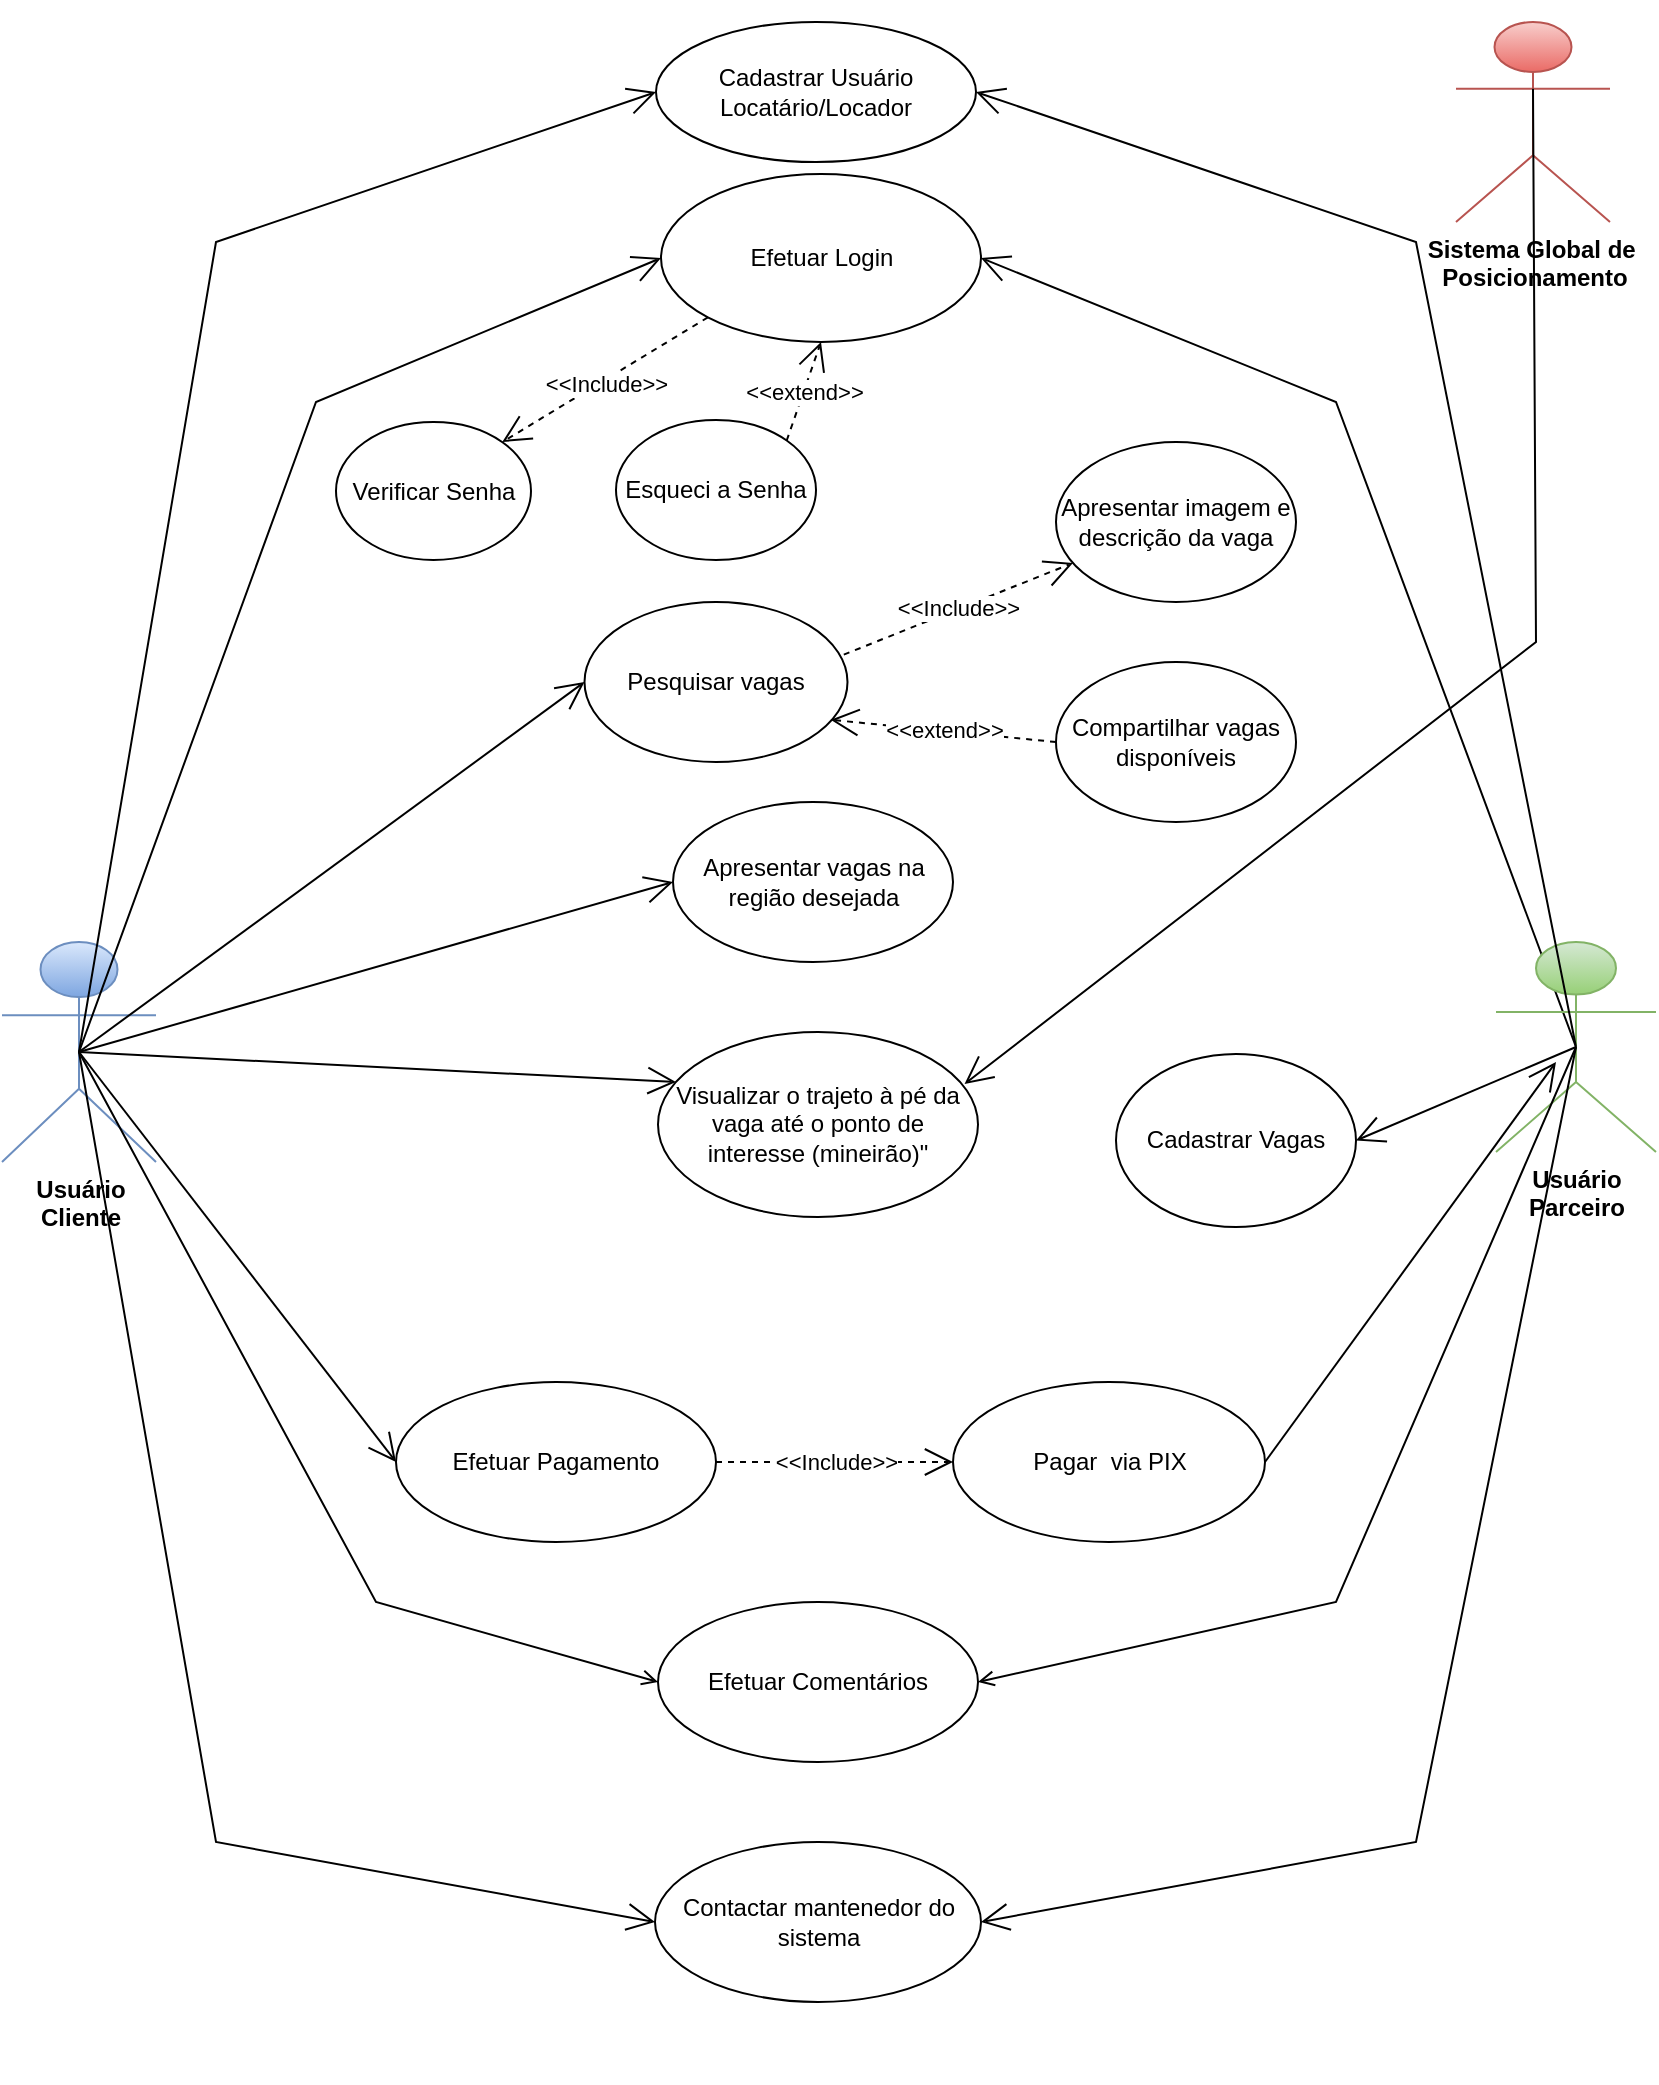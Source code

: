 <mxfile version="21.7.5" type="github">
  <diagram name="Página-1" id="OqUmhLXzAGNoVV07hsoO">
    <mxGraphModel dx="1811" dy="662" grid="1" gridSize="10" guides="1" tooltips="1" connect="1" arrows="1" fold="1" page="1" pageScale="1" pageWidth="827" pageHeight="1169" math="0" shadow="0">
      <root>
        <mxCell id="0" />
        <mxCell id="1" parent="0" />
        <mxCell id="7VLa77z8znclignIy_Kp-3" value="" style="swimlane;startSize=0;swimlaneLine=1;opacity=0;" parent="1" vertex="1">
          <mxGeometry x="-760" width="680" height="1040" as="geometry" />
        </mxCell>
        <mxCell id="7VLa77z8znclignIy_Kp-6" value="Apresentar vagas na região desejada" style="ellipse;whiteSpace=wrap;html=1;" parent="7VLa77z8znclignIy_Kp-3" vertex="1">
          <mxGeometry x="268.5" y="400" width="140" height="80" as="geometry" />
        </mxCell>
        <mxCell id="7VLa77z8znclignIy_Kp-8" value="Visualizar o trajeto à pé da vaga até o ponto de interesse (mineirão)&quot;" style="ellipse;whiteSpace=wrap;html=1;" parent="7VLa77z8znclignIy_Kp-3" vertex="1">
          <mxGeometry x="261" y="515" width="160" height="92.5" as="geometry" />
        </mxCell>
        <mxCell id="7VLa77z8znclignIy_Kp-7" value="Apresentar imagem e descrição da vaga" style="ellipse;whiteSpace=wrap;html=1;" parent="7VLa77z8znclignIy_Kp-3" vertex="1">
          <mxGeometry x="460" y="220" width="120" height="80" as="geometry" />
        </mxCell>
        <mxCell id="7VLa77z8znclignIy_Kp-11" value="Cadastrar Usuário&lt;br&gt;Locatário/Locador" style="ellipse;whiteSpace=wrap;html=1;" parent="7VLa77z8znclignIy_Kp-3" vertex="1">
          <mxGeometry x="260" y="10" width="160" height="70" as="geometry" />
        </mxCell>
        <mxCell id="7VLa77z8znclignIy_Kp-13" value="Contactar mantenedor do sistema" style="ellipse;whiteSpace=wrap;html=1;" parent="7VLa77z8znclignIy_Kp-3" vertex="1">
          <mxGeometry x="259.5" y="920" width="163" height="80" as="geometry" />
        </mxCell>
        <mxCell id="7VLa77z8znclignIy_Kp-16" value="Efetuar Pagamento" style="ellipse;whiteSpace=wrap;html=1;" parent="7VLa77z8znclignIy_Kp-3" vertex="1">
          <mxGeometry x="130" y="690" width="160" height="80" as="geometry" />
        </mxCell>
        <mxCell id="7VLa77z8znclignIy_Kp-19" value="Efetuar Login" style="ellipse;whiteSpace=wrap;html=1;" parent="7VLa77z8znclignIy_Kp-3" vertex="1">
          <mxGeometry x="262.5" y="86" width="160" height="84" as="geometry" />
        </mxCell>
        <mxCell id="7VLa77z8znclignIy_Kp-18" value="Compartilhar vagas disponíveis" style="ellipse;whiteSpace=wrap;html=1;" parent="7VLa77z8znclignIy_Kp-3" vertex="1">
          <mxGeometry x="460" y="330" width="120" height="80" as="geometry" />
        </mxCell>
        <mxCell id="7VLa77z8znclignIy_Kp-17" value="Cadastrar Vagas" style="ellipse;whiteSpace=wrap;html=1;" parent="7VLa77z8znclignIy_Kp-3" vertex="1">
          <mxGeometry x="490" y="526" width="120" height="86.5" as="geometry" />
        </mxCell>
        <mxCell id="7VLa77z8znclignIy_Kp-15" value="Pagar&amp;nbsp; via PIX" style="ellipse;whiteSpace=wrap;html=1;" parent="7VLa77z8znclignIy_Kp-3" vertex="1">
          <mxGeometry x="408.5" y="690" width="156" height="80" as="geometry" />
        </mxCell>
        <mxCell id="7VLa77z8znclignIy_Kp-14" value="Efetuar Comentários" style="ellipse;whiteSpace=wrap;html=1;" parent="7VLa77z8znclignIy_Kp-3" vertex="1">
          <mxGeometry x="261" y="800" width="160" height="80" as="geometry" />
        </mxCell>
        <mxCell id="7VLa77z8znclignIy_Kp-12" value="Pesquisar vagas" style="ellipse;whiteSpace=wrap;html=1;" parent="7VLa77z8znclignIy_Kp-3" vertex="1">
          <mxGeometry x="224.25" y="300" width="131.5" height="80" as="geometry" />
        </mxCell>
        <mxCell id="7VLa77z8znclignIy_Kp-46" value="&amp;lt;&amp;lt;Include&amp;gt;&amp;gt;" style="endArrow=open;endSize=12;dashed=1;html=1;rounded=0;exitX=1;exitY=0.5;exitDx=0;exitDy=0;entryX=0;entryY=0.5;entryDx=0;entryDy=0;" parent="7VLa77z8znclignIy_Kp-3" source="7VLa77z8znclignIy_Kp-16" target="7VLa77z8znclignIy_Kp-15" edge="1">
          <mxGeometry width="160" relative="1" as="geometry">
            <mxPoint x="180" y="560" as="sourcePoint" />
            <mxPoint x="340" y="560" as="targetPoint" />
          </mxGeometry>
        </mxCell>
        <mxCell id="7VLa77z8znclignIy_Kp-47" value="&amp;lt;&amp;lt;Include&amp;gt;&amp;gt;" style="endArrow=open;endSize=12;dashed=1;html=1;rounded=0;exitX=0.986;exitY=0.329;exitDx=0;exitDy=0;exitPerimeter=0;" parent="7VLa77z8znclignIy_Kp-3" source="7VLa77z8znclignIy_Kp-12" target="7VLa77z8znclignIy_Kp-7" edge="1">
          <mxGeometry width="160" relative="1" as="geometry">
            <mxPoint x="170" y="160" as="sourcePoint" />
            <mxPoint x="376" y="165" as="targetPoint" />
          </mxGeometry>
        </mxCell>
        <mxCell id="7VLa77z8znclignIy_Kp-50" value="&amp;lt;&amp;lt;extend&amp;gt;&amp;gt;" style="endArrow=open;endSize=12;dashed=1;html=1;rounded=0;exitX=0;exitY=0.5;exitDx=0;exitDy=0;entryX=0.936;entryY=0.736;entryDx=0;entryDy=0;entryPerimeter=0;" parent="7VLa77z8znclignIy_Kp-3" source="7VLa77z8znclignIy_Kp-18" target="7VLa77z8znclignIy_Kp-12" edge="1">
          <mxGeometry width="160" relative="1" as="geometry">
            <mxPoint x="170" y="260" as="sourcePoint" />
            <mxPoint x="240" y="320" as="targetPoint" />
          </mxGeometry>
        </mxCell>
        <mxCell id="8" value="Esqueci a Senha" style="ellipse;whiteSpace=wrap;html=1;" parent="7VLa77z8znclignIy_Kp-3" vertex="1">
          <mxGeometry x="240" y="209" width="100" height="70" as="geometry" />
        </mxCell>
        <mxCell id="9" value="Verificar Senha" style="ellipse;whiteSpace=wrap;html=1;" parent="7VLa77z8znclignIy_Kp-3" vertex="1">
          <mxGeometry x="100" y="210" width="97.5" height="69" as="geometry" />
        </mxCell>
        <mxCell id="10" value="&amp;lt;&amp;lt;Include&amp;gt;&amp;gt;" style="endArrow=open;endSize=12;dashed=1;html=1;rounded=0;entryX=1;entryY=0;entryDx=0;entryDy=0;exitX=0;exitY=1;exitDx=0;exitDy=0;" parent="7VLa77z8znclignIy_Kp-3" source="7VLa77z8znclignIy_Kp-19" target="9" edge="1">
          <mxGeometry x="0.011" y="2" width="160" relative="1" as="geometry">
            <mxPoint x="230" y="170" as="sourcePoint" />
            <mxPoint x="220" y="200" as="targetPoint" />
            <mxPoint as="offset" />
          </mxGeometry>
        </mxCell>
        <mxCell id="11" value="&amp;lt;&amp;lt;extend&amp;gt;&amp;gt;" style="endArrow=open;endSize=12;dashed=1;html=1;rounded=0;exitX=1;exitY=0;exitDx=0;exitDy=0;entryX=0.5;entryY=1;entryDx=0;entryDy=0;" parent="7VLa77z8znclignIy_Kp-3" source="8" target="7VLa77z8znclignIy_Kp-19" edge="1">
          <mxGeometry width="160" relative="1" as="geometry">
            <mxPoint x="400" y="175.12" as="sourcePoint" />
            <mxPoint x="312.32" y="204.0" as="targetPoint" />
          </mxGeometry>
        </mxCell>
        <mxCell id="7VLa77z8znclignIy_Kp-4" value="Usuário &lt;br&gt;Cliente" style="shape=umlActor;verticalLabelPosition=bottom;verticalAlign=top;html=1;outlineConnect=0;fillColor=#dae8fc;strokeColor=#6c8ebf;fontStyle=1;gradientColor=#7ea6e0;" parent="1" vertex="1">
          <mxGeometry x="-827" y="470" width="77" height="110" as="geometry" />
        </mxCell>
        <mxCell id="7VLa77z8znclignIy_Kp-10" value="&lt;b&gt;Sistema Global de&amp;nbsp;&lt;br&gt;Posicionamento&lt;/b&gt;" style="shape=umlActor;verticalLabelPosition=bottom;verticalAlign=top;html=1;fillColor=#f8cecc;strokeColor=#b85450;gradientColor=#ea6b66;" parent="1" vertex="1">
          <mxGeometry x="-100" y="10" width="77" height="100" as="geometry" />
        </mxCell>
        <mxCell id="7VLa77z8znclignIy_Kp-27" value="" style="endArrow=open;endFill=1;endSize=12;html=1;rounded=0;exitX=0.5;exitY=0.5;exitDx=0;exitDy=0;exitPerimeter=0;entryX=0;entryY=0.5;entryDx=0;entryDy=0;" parent="1" source="7VLa77z8znclignIy_Kp-4" target="7VLa77z8znclignIy_Kp-11" edge="1">
          <mxGeometry width="160" relative="1" as="geometry">
            <mxPoint x="70" y="462.14" as="sourcePoint" />
            <mxPoint x="245.008" y="200.004" as="targetPoint" />
            <Array as="points">
              <mxPoint x="-720" y="120" />
            </Array>
          </mxGeometry>
        </mxCell>
        <mxCell id="7VLa77z8znclignIy_Kp-29" value="" style="endArrow=open;endFill=1;endSize=12;html=1;rounded=0;entryX=0;entryY=0.5;entryDx=0;entryDy=0;exitX=0.5;exitY=0.5;exitDx=0;exitDy=0;exitPerimeter=0;" parent="1" source="7VLa77z8znclignIy_Kp-4" target="7VLa77z8znclignIy_Kp-19" edge="1">
          <mxGeometry width="160" relative="1" as="geometry">
            <mxPoint x="300" y="330" as="sourcePoint" />
            <mxPoint x="300" y="275" as="targetPoint" />
            <Array as="points">
              <mxPoint x="-670" y="200" />
            </Array>
          </mxGeometry>
        </mxCell>
        <mxCell id="7VLa77z8znclignIy_Kp-30" value="" style="endArrow=open;endFill=1;endSize=12;html=1;rounded=0;entryX=0;entryY=0.5;entryDx=0;entryDy=0;exitX=0.5;exitY=0.5;exitDx=0;exitDy=0;exitPerimeter=0;" parent="1" source="7VLa77z8znclignIy_Kp-4" target="7VLa77z8znclignIy_Kp-12" edge="1">
          <mxGeometry width="160" relative="1" as="geometry">
            <mxPoint x="300" y="330" as="sourcePoint" />
            <mxPoint x="256" y="423" as="targetPoint" />
          </mxGeometry>
        </mxCell>
        <mxCell id="7VLa77z8znclignIy_Kp-31" value="" style="endArrow=open;endFill=1;endSize=12;html=1;rounded=0;exitX=0.5;exitY=0.5;exitDx=0;exitDy=0;exitPerimeter=0;entryX=0.056;entryY=0.27;entryDx=0;entryDy=0;entryPerimeter=0;" parent="1" source="7VLa77z8znclignIy_Kp-4" target="7VLa77z8znclignIy_Kp-8" edge="1">
          <mxGeometry width="160" relative="1" as="geometry">
            <mxPoint x="-70" y="470" as="sourcePoint" />
            <mxPoint x="460" y="630" as="targetPoint" />
            <Array as="points" />
          </mxGeometry>
        </mxCell>
        <mxCell id="7VLa77z8znclignIy_Kp-33" value="" style="endArrow=open;endFill=1;endSize=12;html=1;rounded=0;exitX=0.5;exitY=0.5;exitDx=0;exitDy=0;exitPerimeter=0;entryX=0;entryY=0.5;entryDx=0;entryDy=0;" parent="1" source="7VLa77z8znclignIy_Kp-4" target="7VLa77z8znclignIy_Kp-16" edge="1">
          <mxGeometry width="160" relative="1" as="geometry">
            <mxPoint x="300" y="630" as="sourcePoint" />
            <mxPoint x="460" y="630" as="targetPoint" />
          </mxGeometry>
        </mxCell>
        <mxCell id="7VLa77z8znclignIy_Kp-35" value="" style="endArrow=open;endFill=1;endSize=12;html=1;rounded=0;entryX=0.958;entryY=0.281;entryDx=0;entryDy=0;exitX=0.5;exitY=0.334;exitDx=0;exitDy=0;exitPerimeter=0;entryPerimeter=0;" parent="1" source="7VLa77z8znclignIy_Kp-10" target="7VLa77z8znclignIy_Kp-8" edge="1">
          <mxGeometry width="160" relative="1" as="geometry">
            <mxPoint x="300" y="630" as="sourcePoint" />
            <mxPoint x="460" y="630" as="targetPoint" />
            <Array as="points">
              <mxPoint x="-60" y="320" />
            </Array>
          </mxGeometry>
        </mxCell>
        <mxCell id="7VLa77z8znclignIy_Kp-36" value="" style="endArrow=open;endFill=1;html=1;rounded=0;entryX=0;entryY=0.5;entryDx=0;entryDy=0;exitX=0.5;exitY=0.5;exitDx=0;exitDy=0;exitPerimeter=0;" parent="1" source="7VLa77z8znclignIy_Kp-4" target="7VLa77z8znclignIy_Kp-14" edge="1">
          <mxGeometry width="160" relative="1" as="geometry">
            <mxPoint x="-74" y="470" as="sourcePoint" />
            <mxPoint x="160" y="530" as="targetPoint" />
            <Array as="points">
              <mxPoint x="-640" y="800" />
            </Array>
          </mxGeometry>
        </mxCell>
        <mxCell id="7VLa77z8znclignIy_Kp-37" value="" style="endArrow=open;endFill=1;endSize=12;html=1;rounded=0;entryX=0;entryY=0.5;entryDx=0;entryDy=0;exitX=0.5;exitY=0.5;exitDx=0;exitDy=0;exitPerimeter=0;" parent="1" source="7VLa77z8znclignIy_Kp-4" target="7VLa77z8znclignIy_Kp-13" edge="1">
          <mxGeometry width="160" relative="1" as="geometry">
            <mxPoint x="300" y="420" as="sourcePoint" />
            <mxPoint x="460" y="420" as="targetPoint" />
            <Array as="points">
              <mxPoint x="-720" y="920" />
            </Array>
          </mxGeometry>
        </mxCell>
        <mxCell id="7VLa77z8znclignIy_Kp-40" value="" style="endArrow=open;endFill=1;endSize=12;html=1;rounded=0;entryX=0;entryY=0.5;entryDx=0;entryDy=0;exitX=0.5;exitY=0.5;exitDx=0;exitDy=0;exitPerimeter=0;" parent="1" source="7VLa77z8znclignIy_Kp-4" target="7VLa77z8znclignIy_Kp-6" edge="1">
          <mxGeometry width="160" relative="1" as="geometry">
            <mxPoint x="-70" y="470" as="sourcePoint" />
            <mxPoint x="446" y="700" as="targetPoint" />
            <Array as="points" />
          </mxGeometry>
        </mxCell>
        <mxCell id="hmMcFQCUcgatX-j8RUDL-3" value="" style="endArrow=open;endFill=1;endSize=12;html=1;rounded=0;entryX=1;entryY=0.5;entryDx=0;entryDy=0;exitX=0.5;exitY=0.5;exitDx=0;exitDy=0;exitPerimeter=0;" parent="1" source="7VLa77z8znclignIy_Kp-5" target="7VLa77z8znclignIy_Kp-19" edge="1">
          <mxGeometry width="160" relative="1" as="geometry">
            <mxPoint x="790" y="410" as="sourcePoint" />
            <mxPoint x="448" y="229" as="targetPoint" />
            <Array as="points">
              <mxPoint x="-160" y="200" />
            </Array>
          </mxGeometry>
        </mxCell>
        <mxCell id="7VLa77z8znclignIy_Kp-5" value="Usuário&lt;br&gt;Parceiro" style="shape=umlActor;verticalLabelPosition=bottom;verticalAlign=top;html=1;outlineConnect=0;fillColor=#d5e8d4;strokeColor=#82b366;fontStyle=1;gradientColor=#97d077;" parent="1" vertex="1">
          <mxGeometry x="-80" y="470" width="80" height="105" as="geometry" />
        </mxCell>
        <mxCell id="7VLa77z8znclignIy_Kp-34" value="" style="endArrow=open;endFill=1;endSize=12;html=1;rounded=0;exitX=0.5;exitY=0.5;exitDx=0;exitDy=0;exitPerimeter=0;entryX=1;entryY=0.5;entryDx=0;entryDy=0;" parent="1" source="7VLa77z8znclignIy_Kp-5" target="7VLa77z8znclignIy_Kp-17" edge="1">
          <mxGeometry width="160" relative="1" as="geometry">
            <mxPoint x="802" y="510" as="sourcePoint" />
            <mxPoint x="-150" y="523" as="targetPoint" />
          </mxGeometry>
        </mxCell>
        <mxCell id="7VLa77z8znclignIy_Kp-38" value="" style="endArrow=open;endFill=1;endSize=12;html=1;rounded=0;entryX=1;entryY=0.5;entryDx=0;entryDy=0;exitX=0.5;exitY=0.5;exitDx=0;exitDy=0;exitPerimeter=0;" parent="1" source="7VLa77z8znclignIy_Kp-5" target="7VLa77z8znclignIy_Kp-13" edge="1">
          <mxGeometry width="160" relative="1" as="geometry">
            <mxPoint x="296" y="540" as="sourcePoint" />
            <mxPoint x="456" y="540" as="targetPoint" />
            <Array as="points">
              <mxPoint x="-120" y="920" />
            </Array>
          </mxGeometry>
        </mxCell>
        <mxCell id="7VLa77z8znclignIy_Kp-41" value="" style="endArrow=open;endFill=1;endSize=12;html=1;rounded=0;entryX=1;entryY=0.5;entryDx=0;entryDy=0;exitX=0.5;exitY=0.5;exitDx=0;exitDy=0;exitPerimeter=0;" parent="1" source="7VLa77z8znclignIy_Kp-5" target="7VLa77z8znclignIy_Kp-11" edge="1">
          <mxGeometry width="160" relative="1" as="geometry">
            <mxPoint x="800" y="510" as="sourcePoint" />
            <mxPoint x="456" y="240" as="targetPoint" />
            <Array as="points">
              <mxPoint x="-120" y="120" />
            </Array>
          </mxGeometry>
        </mxCell>
        <mxCell id="hmMcFQCUcgatX-j8RUDL-12" value="" style="endArrow=open;endFill=1;html=1;rounded=0;entryX=1;entryY=0.5;entryDx=0;entryDy=0;exitX=0.5;exitY=0.5;exitDx=0;exitDy=0;exitPerimeter=0;" parent="1" source="7VLa77z8znclignIy_Kp-5" target="7VLa77z8znclignIy_Kp-14" edge="1">
          <mxGeometry width="160" relative="1" as="geometry">
            <mxPoint x="576" y="630" as="sourcePoint" />
            <mxPoint x="969" y="1235" as="targetPoint" />
            <Array as="points">
              <mxPoint x="-160" y="800" />
            </Array>
          </mxGeometry>
        </mxCell>
        <mxCell id="hmMcFQCUcgatX-j8RUDL-6" value="" style="endArrow=open;endSize=12;html=1;rounded=0;exitX=1;exitY=0.5;exitDx=0;exitDy=0;" parent="1" source="7VLa77z8znclignIy_Kp-15" edge="1">
          <mxGeometry x="0.013" width="160" relative="1" as="geometry">
            <mxPoint x="586" y="880" as="sourcePoint" />
            <mxPoint x="-50" y="530" as="targetPoint" />
            <mxPoint as="offset" />
          </mxGeometry>
        </mxCell>
      </root>
    </mxGraphModel>
  </diagram>
</mxfile>

